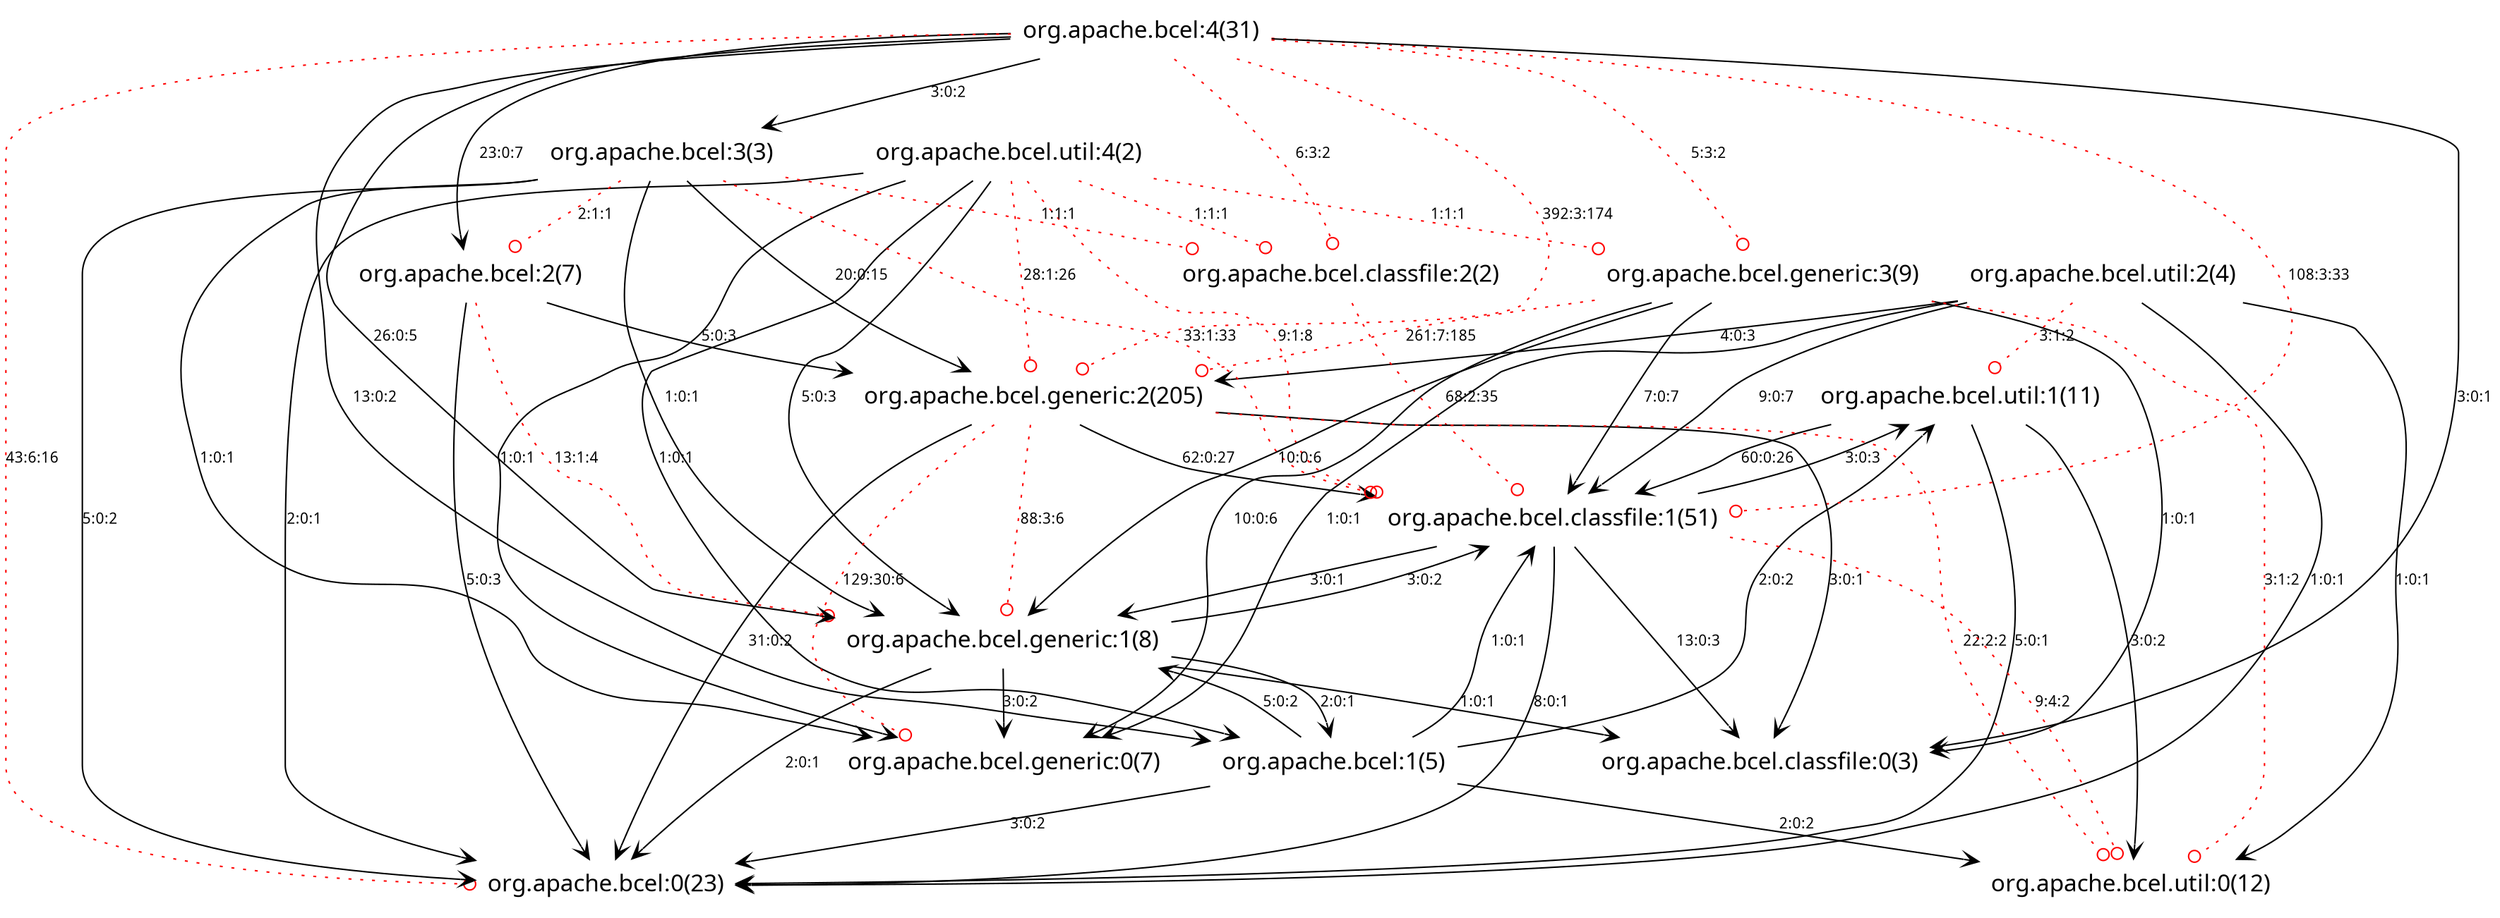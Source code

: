 digraph BasicLMS { 
 node [shape=plaintext, fontname=Skia, fontsize=16] 
edge [fontname=Skia, fontsize = 10];
15[ label="org.apache.bcel.util:2(4)"];
14[ label="org.apache.bcel.generic:0(7)"];
13[ label="org.apache.bcel.util:1(11)"];
12[ label="org.apache.bcel:1(5)"];
11[ label="org.apache.bcel.generic:1(8)"];
10[ label="org.apache.bcel:2(7)"];
9[ label="org.apache.bcel.classfile:2(2)"];
8[ label="org.apache.bcel:4(31)"];
7[ label="org.apache.bcel.util:4(2)"];
6[ label="org.apache.bcel.generic:2(205)"];
5[ label="org.apache.bcel.classfile:1(51)"];
4[ label="org.apache.bcel:3(3)"];
3[ label="org.apache.bcel.classfile:0(3)"];
2[ label="org.apache.bcel:0(23)"];
1[ label="org.apache.bcel.generic:3(9)"];
0[ label="org.apache.bcel.util:0(12)"];
1->6[color="red",  arrowhead="odot", style="dotted", label = "261:7:185"];
1->14[color="black", arrowhead="vee", label = "10:0:6"];
1->11[color="black", arrowhead="vee", label = "10:0:6"];
1->0[color="red",  arrowhead="odot", style="dotted", label = "3:1:2"];
1->5[color="black", arrowhead="vee", label = "7:0:7"];
1->3[color="black", arrowhead="vee", label = "1:0:1"];
4->10[color="red",  arrowhead="odot", style="dotted", label = "2:1:1"];
4->6[color="black", arrowhead="vee", label = "20:0:15"];
4->2[color="black", arrowhead="vee", label = "5:0:2"];
4->14[color="black", arrowhead="vee", label = "1:0:1"];
4->11[color="black", arrowhead="vee", label = "1:0:1"];
4->9[color="red",  arrowhead="odot", style="dotted", label = "1:1:1"];
4->5[color="red",  arrowhead="odot", style="dotted", label = "33:1:33"];
5->2[color="black", arrowhead="vee", label = "8:0:1"];
5->0[color="red",  arrowhead="odot", style="dotted", label = "9:4:2"];
5->3[color="black", arrowhead="vee", label = "13:0:3"];
5->11[color="black", arrowhead="vee", label = "3:0:1"];
5->13[color="black", arrowhead="vee", label = "3:0:3"];
6->14[color="red",  arrowhead="odot", style="dotted", label = "129:30:6"];
6->2[color="black", arrowhead="vee", label = "31:0:2"];
6->11[color="red",  arrowhead="odot", style="dotted", label = "88:3:6"];
6->0[color="red",  arrowhead="odot", style="dotted", label = "22:2:2"];
6->5[color="black", arrowhead="vee", label = "62:0:27"];
6->3[color="black", arrowhead="vee", label = "3:0:1"];
7->9[color="red",  arrowhead="odot", style="dotted", label = "1:1:1"];
7->5[color="red",  arrowhead="odot", style="dotted", label = "9:1:8"];
7->11[color="black", arrowhead="vee", label = "5:0:3"];
7->2[color="black", arrowhead="vee", label = "2:0:1"];
7->12[color="black", arrowhead="vee", label = "1:0:1"];
7->6[color="red",  arrowhead="odot", style="dotted", label = "28:1:26"];
7->1[color="red",  arrowhead="odot", style="dotted", label = "1:1:1"];
7->14[color="black", arrowhead="vee", label = "1:0:1"];
8->2[color="red",  arrowhead="odot", style="dotted", label = "43:6:16"];
8->10[color="black", arrowhead="vee", label = "23:0:7"];
8->5[color="red",  arrowhead="odot", style="dotted", label = "108:3:33"];
8->6[color="red",  arrowhead="odot", style="dotted", label = "392:3:174"];
8->11[color="black", arrowhead="vee", label = "26:0:5"];
8->12[color="black", arrowhead="vee", label = "13:0:2"];
8->1[color="red",  arrowhead="odot", style="dotted", label = "5:3:2"];
8->9[color="red",  arrowhead="odot", style="dotted", label = "6:3:2"];
8->4[color="black", arrowhead="vee", label = "3:0:2"];
8->3[color="black", arrowhead="vee", label = "3:0:1"];
9->5[color="red",  arrowhead="odot", style="dotted", label = "68:2:35"];
10->11[color="red",  arrowhead="odot", style="dotted", label = "13:1:4"];
10->2[color="black", arrowhead="vee", label = "5:0:3"];
10->6[color="black", arrowhead="vee", label = "5:0:3"];
11->14[color="black", arrowhead="vee", label = "3:0:2"];
11->5[color="black", arrowhead="vee", label = "3:0:2"];
11->3[color="black", arrowhead="vee", label = "1:0:1"];
11->12[color="black", arrowhead="vee", label = "2:0:1"];
11->2[color="black", arrowhead="vee", label = "2:0:1"];
12->11[color="black", arrowhead="vee", label = "5:0:2"];
12->2[color="black", arrowhead="vee", label = "3:0:2"];
12->13[color="black", arrowhead="vee", label = "2:0:2"];
12->0[color="black", arrowhead="vee", label = "2:0:2"];
12->5[color="black", arrowhead="vee", label = "1:0:1"];
13->5[color="black", arrowhead="vee", label = "60:0:26"];
13->2[color="black", arrowhead="vee", label = "5:0:1"];
13->0[color="black", arrowhead="vee", label = "3:0:2"];
15->6[color="black", arrowhead="vee", label = "4:0:3"];
15->2[color="black", arrowhead="vee", label = "1:0:1"];
15->14[color="black", arrowhead="vee", label = "1:0:1"];
15->5[color="black", arrowhead="vee", label = "9:0:7"];
15->13[color="red",  arrowhead="odot", style="dotted", label = "3:1:2"];
15->0[color="black", arrowhead="vee", label = "1:0:1"]
}